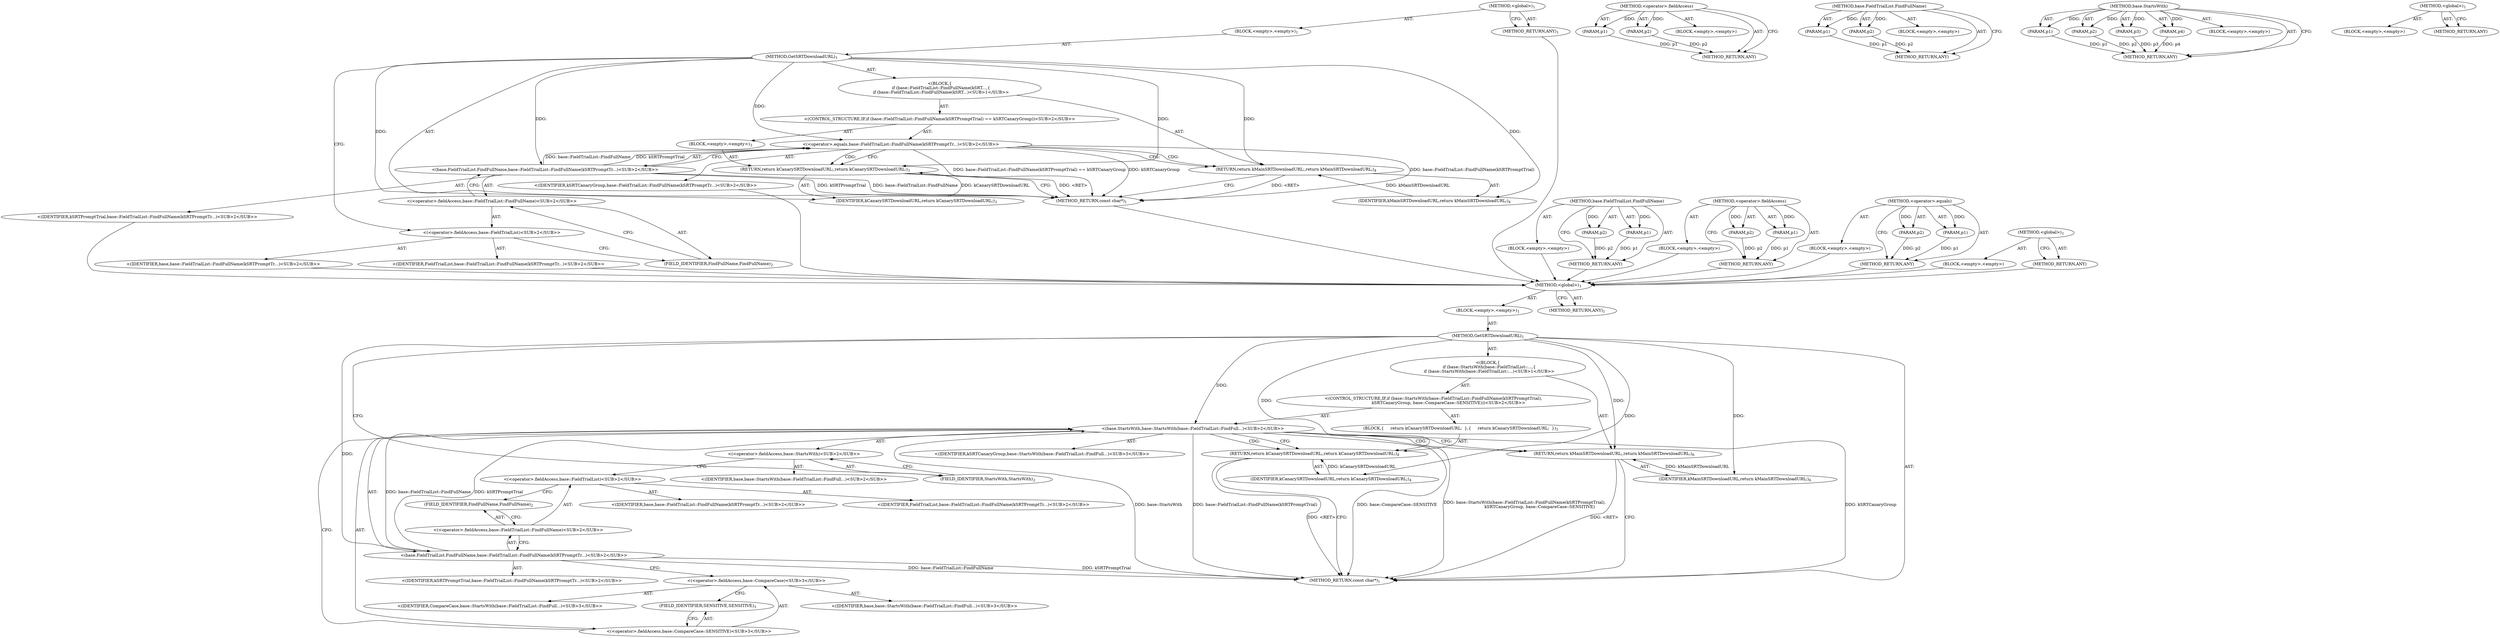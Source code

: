 digraph "&lt;global&gt;" {
vulnerable_6 [label=<(METHOD,&lt;global&gt;)<SUB>1</SUB>>];
vulnerable_7 [label=<(BLOCK,&lt;empty&gt;,&lt;empty&gt;)<SUB>1</SUB>>];
vulnerable_8 [label=<(METHOD,GetSRTDownloadURL)<SUB>1</SUB>>];
vulnerable_9 [label="<(BLOCK,{
  if (base::FieldTrialList::FindFullName(kSRT...,{
  if (base::FieldTrialList::FindFullName(kSRT...)<SUB>1</SUB>>"];
vulnerable_10 [label="<(CONTROL_STRUCTURE,IF,if (base::FieldTrialList::FindFullName(kSRTPromptTrial) == kSRTCanaryGroup))<SUB>2</SUB>>"];
vulnerable_11 [label="<(&lt;operator&gt;.equals,base::FieldTrialList::FindFullName(kSRTPromptTr...)<SUB>2</SUB>>"];
vulnerable_12 [label="<(base.FieldTrialList.FindFullName,base::FieldTrialList::FindFullName(kSRTPromptTr...)<SUB>2</SUB>>"];
vulnerable_13 [label="<(&lt;operator&gt;.fieldAccess,base::FieldTrialList::FindFullName)<SUB>2</SUB>>"];
vulnerable_14 [label="<(&lt;operator&gt;.fieldAccess,base::FieldTrialList)<SUB>2</SUB>>"];
vulnerable_15 [label="<(IDENTIFIER,base,base::FieldTrialList::FindFullName(kSRTPromptTr...)<SUB>2</SUB>>"];
vulnerable_16 [label="<(IDENTIFIER,FieldTrialList,base::FieldTrialList::FindFullName(kSRTPromptTr...)<SUB>2</SUB>>"];
vulnerable_17 [label=<(FIELD_IDENTIFIER,FindFullName,FindFullName)<SUB>2</SUB>>];
vulnerable_18 [label="<(IDENTIFIER,kSRTPromptTrial,base::FieldTrialList::FindFullName(kSRTPromptTr...)<SUB>2</SUB>>"];
vulnerable_19 [label="<(IDENTIFIER,kSRTCanaryGroup,base::FieldTrialList::FindFullName(kSRTPromptTr...)<SUB>2</SUB>>"];
vulnerable_20 [label=<(BLOCK,&lt;empty&gt;,&lt;empty&gt;)<SUB>3</SUB>>];
vulnerable_21 [label=<(RETURN,return kCanarySRTDownloadURL;,return kCanarySRTDownloadURL;)<SUB>3</SUB>>];
vulnerable_22 [label=<(IDENTIFIER,kCanarySRTDownloadURL,return kCanarySRTDownloadURL;)<SUB>3</SUB>>];
vulnerable_23 [label=<(RETURN,return kMainSRTDownloadURL;,return kMainSRTDownloadURL;)<SUB>4</SUB>>];
vulnerable_24 [label=<(IDENTIFIER,kMainSRTDownloadURL,return kMainSRTDownloadURL;)<SUB>4</SUB>>];
vulnerable_25 [label=<(METHOD_RETURN,const char*)<SUB>1</SUB>>];
vulnerable_27 [label=<(METHOD_RETURN,ANY)<SUB>1</SUB>>];
vulnerable_49 [label=<(METHOD,base.FieldTrialList.FindFullName)>];
vulnerable_50 [label=<(PARAM,p1)>];
vulnerable_51 [label=<(PARAM,p2)>];
vulnerable_52 [label=<(BLOCK,&lt;empty&gt;,&lt;empty&gt;)>];
vulnerable_53 [label=<(METHOD_RETURN,ANY)>];
vulnerable_54 [label=<(METHOD,&lt;operator&gt;.fieldAccess)>];
vulnerable_55 [label=<(PARAM,p1)>];
vulnerable_56 [label=<(PARAM,p2)>];
vulnerable_57 [label=<(BLOCK,&lt;empty&gt;,&lt;empty&gt;)>];
vulnerable_58 [label=<(METHOD_RETURN,ANY)>];
vulnerable_44 [label=<(METHOD,&lt;operator&gt;.equals)>];
vulnerable_45 [label=<(PARAM,p1)>];
vulnerable_46 [label=<(PARAM,p2)>];
vulnerable_47 [label=<(BLOCK,&lt;empty&gt;,&lt;empty&gt;)>];
vulnerable_48 [label=<(METHOD_RETURN,ANY)>];
vulnerable_38 [label=<(METHOD,&lt;global&gt;)<SUB>1</SUB>>];
vulnerable_39 [label=<(BLOCK,&lt;empty&gt;,&lt;empty&gt;)>];
vulnerable_40 [label=<(METHOD_RETURN,ANY)>];
fixed_6 [label=<(METHOD,&lt;global&gt;)<SUB>1</SUB>>];
fixed_7 [label=<(BLOCK,&lt;empty&gt;,&lt;empty&gt;)<SUB>1</SUB>>];
fixed_8 [label=<(METHOD,GetSRTDownloadURL)<SUB>1</SUB>>];
fixed_9 [label="<(BLOCK,{
  if (base::StartsWith(base::FieldTrialList::...,{
  if (base::StartsWith(base::FieldTrialList::...)<SUB>1</SUB>>"];
fixed_10 [label="<(CONTROL_STRUCTURE,IF,if (base::StartsWith(base::FieldTrialList::FindFullName(kSRTPromptTrial),
                       kSRTCanaryGroup, base::CompareCase::SENSITIVE)))<SUB>2</SUB>>"];
fixed_11 [label="<(base.StartsWith,base::StartsWith(base::FieldTrialList::FindFull...)<SUB>2</SUB>>"];
fixed_12 [label="<(&lt;operator&gt;.fieldAccess,base::StartsWith)<SUB>2</SUB>>"];
fixed_13 [label="<(IDENTIFIER,base,base::StartsWith(base::FieldTrialList::FindFull...)<SUB>2</SUB>>"];
fixed_14 [label=<(FIELD_IDENTIFIER,StartsWith,StartsWith)<SUB>2</SUB>>];
fixed_15 [label="<(base.FieldTrialList.FindFullName,base::FieldTrialList::FindFullName(kSRTPromptTr...)<SUB>2</SUB>>"];
fixed_16 [label="<(&lt;operator&gt;.fieldAccess,base::FieldTrialList::FindFullName)<SUB>2</SUB>>"];
fixed_17 [label="<(&lt;operator&gt;.fieldAccess,base::FieldTrialList)<SUB>2</SUB>>"];
fixed_18 [label="<(IDENTIFIER,base,base::FieldTrialList::FindFullName(kSRTPromptTr...)<SUB>2</SUB>>"];
fixed_19 [label="<(IDENTIFIER,FieldTrialList,base::FieldTrialList::FindFullName(kSRTPromptTr...)<SUB>2</SUB>>"];
fixed_20 [label=<(FIELD_IDENTIFIER,FindFullName,FindFullName)<SUB>2</SUB>>];
fixed_21 [label="<(IDENTIFIER,kSRTPromptTrial,base::FieldTrialList::FindFullName(kSRTPromptTr...)<SUB>2</SUB>>"];
fixed_22 [label="<(IDENTIFIER,kSRTCanaryGroup,base::StartsWith(base::FieldTrialList::FindFull...)<SUB>3</SUB>>"];
fixed_23 [label="<(&lt;operator&gt;.fieldAccess,base::CompareCase::SENSITIVE)<SUB>3</SUB>>"];
fixed_24 [label="<(&lt;operator&gt;.fieldAccess,base::CompareCase)<SUB>3</SUB>>"];
fixed_25 [label="<(IDENTIFIER,base,base::StartsWith(base::FieldTrialList::FindFull...)<SUB>3</SUB>>"];
fixed_26 [label="<(IDENTIFIER,CompareCase,base::StartsWith(base::FieldTrialList::FindFull...)<SUB>3</SUB>>"];
fixed_27 [label=<(FIELD_IDENTIFIER,SENSITIVE,SENSITIVE)<SUB>3</SUB>>];
fixed_28 [label=<(BLOCK,{
     return kCanarySRTDownloadURL;
  },{
     return kCanarySRTDownloadURL;
  })<SUB>3</SUB>>];
fixed_29 [label=<(RETURN,return kCanarySRTDownloadURL;,return kCanarySRTDownloadURL;)<SUB>4</SUB>>];
fixed_30 [label=<(IDENTIFIER,kCanarySRTDownloadURL,return kCanarySRTDownloadURL;)<SUB>4</SUB>>];
fixed_31 [label=<(RETURN,return kMainSRTDownloadURL;,return kMainSRTDownloadURL;)<SUB>6</SUB>>];
fixed_32 [label=<(IDENTIFIER,kMainSRTDownloadURL,return kMainSRTDownloadURL;)<SUB>6</SUB>>];
fixed_33 [label=<(METHOD_RETURN,const char*)<SUB>1</SUB>>];
fixed_35 [label=<(METHOD_RETURN,ANY)<SUB>1</SUB>>];
fixed_63 [label=<(METHOD,&lt;operator&gt;.fieldAccess)>];
fixed_64 [label=<(PARAM,p1)>];
fixed_65 [label=<(PARAM,p2)>];
fixed_66 [label=<(BLOCK,&lt;empty&gt;,&lt;empty&gt;)>];
fixed_67 [label=<(METHOD_RETURN,ANY)>];
fixed_68 [label=<(METHOD,base.FieldTrialList.FindFullName)>];
fixed_69 [label=<(PARAM,p1)>];
fixed_70 [label=<(PARAM,p2)>];
fixed_71 [label=<(BLOCK,&lt;empty&gt;,&lt;empty&gt;)>];
fixed_72 [label=<(METHOD_RETURN,ANY)>];
fixed_56 [label=<(METHOD,base.StartsWith)>];
fixed_57 [label=<(PARAM,p1)>];
fixed_58 [label=<(PARAM,p2)>];
fixed_59 [label=<(PARAM,p3)>];
fixed_60 [label=<(PARAM,p4)>];
fixed_61 [label=<(BLOCK,&lt;empty&gt;,&lt;empty&gt;)>];
fixed_62 [label=<(METHOD_RETURN,ANY)>];
fixed_50 [label=<(METHOD,&lt;global&gt;)<SUB>1</SUB>>];
fixed_51 [label=<(BLOCK,&lt;empty&gt;,&lt;empty&gt;)>];
fixed_52 [label=<(METHOD_RETURN,ANY)>];
vulnerable_6 -> vulnerable_7  [key=0, label="AST: "];
vulnerable_6 -> vulnerable_27  [key=0, label="AST: "];
vulnerable_6 -> vulnerable_27  [key=1, label="CFG: "];
vulnerable_7 -> vulnerable_8  [key=0, label="AST: "];
vulnerable_8 -> vulnerable_9  [key=0, label="AST: "];
vulnerable_8 -> vulnerable_25  [key=0, label="AST: "];
vulnerable_8 -> vulnerable_14  [key=0, label="CFG: "];
vulnerable_8 -> vulnerable_23  [key=0, label="DDG: "];
vulnerable_8 -> vulnerable_24  [key=0, label="DDG: "];
vulnerable_8 -> vulnerable_11  [key=0, label="DDG: "];
vulnerable_8 -> vulnerable_21  [key=0, label="DDG: "];
vulnerable_8 -> vulnerable_12  [key=0, label="DDG: "];
vulnerable_8 -> vulnerable_22  [key=0, label="DDG: "];
vulnerable_9 -> vulnerable_10  [key=0, label="AST: "];
vulnerable_9 -> vulnerable_23  [key=0, label="AST: "];
vulnerable_10 -> vulnerable_11  [key=0, label="AST: "];
vulnerable_10 -> vulnerable_20  [key=0, label="AST: "];
vulnerable_11 -> vulnerable_12  [key=0, label="AST: "];
vulnerable_11 -> vulnerable_19  [key=0, label="AST: "];
vulnerable_11 -> vulnerable_21  [key=0, label="CFG: "];
vulnerable_11 -> vulnerable_21  [key=1, label="CDG: "];
vulnerable_11 -> vulnerable_23  [key=0, label="CFG: "];
vulnerable_11 -> vulnerable_23  [key=1, label="CDG: "];
vulnerable_11 -> vulnerable_25  [key=0, label="DDG: base::FieldTrialList::FindFullName(kSRTPromptTrial)"];
vulnerable_11 -> vulnerable_25  [key=1, label="DDG: base::FieldTrialList::FindFullName(kSRTPromptTrial) == kSRTCanaryGroup"];
vulnerable_11 -> vulnerable_25  [key=2, label="DDG: kSRTCanaryGroup"];
vulnerable_12 -> vulnerable_13  [key=0, label="AST: "];
vulnerable_12 -> vulnerable_18  [key=0, label="AST: "];
vulnerable_12 -> vulnerable_11  [key=0, label="CFG: "];
vulnerable_12 -> vulnerable_11  [key=1, label="DDG: base::FieldTrialList::FindFullName"];
vulnerable_12 -> vulnerable_11  [key=2, label="DDG: kSRTPromptTrial"];
vulnerable_12 -> vulnerable_25  [key=0, label="DDG: base::FieldTrialList::FindFullName"];
vulnerable_12 -> vulnerable_25  [key=1, label="DDG: kSRTPromptTrial"];
vulnerable_13 -> vulnerable_14  [key=0, label="AST: "];
vulnerable_13 -> vulnerable_17  [key=0, label="AST: "];
vulnerable_13 -> vulnerable_12  [key=0, label="CFG: "];
vulnerable_14 -> vulnerable_15  [key=0, label="AST: "];
vulnerable_14 -> vulnerable_16  [key=0, label="AST: "];
vulnerable_14 -> vulnerable_17  [key=0, label="CFG: "];
vulnerable_15 -> fixed_6  [key=0];
vulnerable_16 -> fixed_6  [key=0];
vulnerable_17 -> vulnerable_13  [key=0, label="CFG: "];
vulnerable_18 -> fixed_6  [key=0];
vulnerable_19 -> fixed_6  [key=0];
vulnerable_20 -> vulnerable_21  [key=0, label="AST: "];
vulnerable_21 -> vulnerable_22  [key=0, label="AST: "];
vulnerable_21 -> vulnerable_25  [key=0, label="CFG: "];
vulnerable_21 -> vulnerable_25  [key=1, label="DDG: &lt;RET&gt;"];
vulnerable_22 -> vulnerable_21  [key=0, label="DDG: kCanarySRTDownloadURL"];
vulnerable_23 -> vulnerable_24  [key=0, label="AST: "];
vulnerable_23 -> vulnerable_25  [key=0, label="CFG: "];
vulnerable_23 -> vulnerable_25  [key=1, label="DDG: &lt;RET&gt;"];
vulnerable_24 -> vulnerable_23  [key=0, label="DDG: kMainSRTDownloadURL"];
vulnerable_25 -> fixed_6  [key=0];
vulnerable_27 -> fixed_6  [key=0];
vulnerable_49 -> vulnerable_50  [key=0, label="AST: "];
vulnerable_49 -> vulnerable_50  [key=1, label="DDG: "];
vulnerable_49 -> vulnerable_52  [key=0, label="AST: "];
vulnerable_49 -> vulnerable_51  [key=0, label="AST: "];
vulnerable_49 -> vulnerable_51  [key=1, label="DDG: "];
vulnerable_49 -> vulnerable_53  [key=0, label="AST: "];
vulnerable_49 -> vulnerable_53  [key=1, label="CFG: "];
vulnerable_50 -> vulnerable_53  [key=0, label="DDG: p1"];
vulnerable_51 -> vulnerable_53  [key=0, label="DDG: p2"];
vulnerable_52 -> fixed_6  [key=0];
vulnerable_53 -> fixed_6  [key=0];
vulnerable_54 -> vulnerable_55  [key=0, label="AST: "];
vulnerable_54 -> vulnerable_55  [key=1, label="DDG: "];
vulnerable_54 -> vulnerable_57  [key=0, label="AST: "];
vulnerable_54 -> vulnerable_56  [key=0, label="AST: "];
vulnerable_54 -> vulnerable_56  [key=1, label="DDG: "];
vulnerable_54 -> vulnerable_58  [key=0, label="AST: "];
vulnerable_54 -> vulnerable_58  [key=1, label="CFG: "];
vulnerable_55 -> vulnerable_58  [key=0, label="DDG: p1"];
vulnerable_56 -> vulnerable_58  [key=0, label="DDG: p2"];
vulnerable_57 -> fixed_6  [key=0];
vulnerable_58 -> fixed_6  [key=0];
vulnerable_44 -> vulnerable_45  [key=0, label="AST: "];
vulnerable_44 -> vulnerable_45  [key=1, label="DDG: "];
vulnerable_44 -> vulnerable_47  [key=0, label="AST: "];
vulnerable_44 -> vulnerable_46  [key=0, label="AST: "];
vulnerable_44 -> vulnerable_46  [key=1, label="DDG: "];
vulnerable_44 -> vulnerable_48  [key=0, label="AST: "];
vulnerable_44 -> vulnerable_48  [key=1, label="CFG: "];
vulnerable_45 -> vulnerable_48  [key=0, label="DDG: p1"];
vulnerable_46 -> vulnerable_48  [key=0, label="DDG: p2"];
vulnerable_47 -> fixed_6  [key=0];
vulnerable_48 -> fixed_6  [key=0];
vulnerable_38 -> vulnerable_39  [key=0, label="AST: "];
vulnerable_38 -> vulnerable_40  [key=0, label="AST: "];
vulnerable_38 -> vulnerable_40  [key=1, label="CFG: "];
vulnerable_39 -> fixed_6  [key=0];
vulnerable_40 -> fixed_6  [key=0];
fixed_6 -> fixed_7  [key=0, label="AST: "];
fixed_6 -> fixed_35  [key=0, label="AST: "];
fixed_6 -> fixed_35  [key=1, label="CFG: "];
fixed_7 -> fixed_8  [key=0, label="AST: "];
fixed_8 -> fixed_9  [key=0, label="AST: "];
fixed_8 -> fixed_33  [key=0, label="AST: "];
fixed_8 -> fixed_14  [key=0, label="CFG: "];
fixed_8 -> fixed_31  [key=0, label="DDG: "];
fixed_8 -> fixed_32  [key=0, label="DDG: "];
fixed_8 -> fixed_11  [key=0, label="DDG: "];
fixed_8 -> fixed_29  [key=0, label="DDG: "];
fixed_8 -> fixed_15  [key=0, label="DDG: "];
fixed_8 -> fixed_30  [key=0, label="DDG: "];
fixed_9 -> fixed_10  [key=0, label="AST: "];
fixed_9 -> fixed_31  [key=0, label="AST: "];
fixed_10 -> fixed_11  [key=0, label="AST: "];
fixed_10 -> fixed_28  [key=0, label="AST: "];
fixed_11 -> fixed_12  [key=0, label="AST: "];
fixed_11 -> fixed_15  [key=0, label="AST: "];
fixed_11 -> fixed_22  [key=0, label="AST: "];
fixed_11 -> fixed_23  [key=0, label="AST: "];
fixed_11 -> fixed_29  [key=0, label="CFG: "];
fixed_11 -> fixed_29  [key=1, label="CDG: "];
fixed_11 -> fixed_31  [key=0, label="CFG: "];
fixed_11 -> fixed_31  [key=1, label="CDG: "];
fixed_11 -> fixed_33  [key=0, label="DDG: base::StartsWith"];
fixed_11 -> fixed_33  [key=1, label="DDG: base::FieldTrialList::FindFullName(kSRTPromptTrial)"];
fixed_11 -> fixed_33  [key=2, label="DDG: base::CompareCase::SENSITIVE"];
fixed_11 -> fixed_33  [key=3, label="DDG: base::StartsWith(base::FieldTrialList::FindFullName(kSRTPromptTrial),
                       kSRTCanaryGroup, base::CompareCase::SENSITIVE)"];
fixed_11 -> fixed_33  [key=4, label="DDG: kSRTCanaryGroup"];
fixed_12 -> fixed_13  [key=0, label="AST: "];
fixed_12 -> fixed_14  [key=0, label="AST: "];
fixed_12 -> fixed_17  [key=0, label="CFG: "];
fixed_14 -> fixed_12  [key=0, label="CFG: "];
fixed_15 -> fixed_16  [key=0, label="AST: "];
fixed_15 -> fixed_21  [key=0, label="AST: "];
fixed_15 -> fixed_24  [key=0, label="CFG: "];
fixed_15 -> fixed_33  [key=0, label="DDG: base::FieldTrialList::FindFullName"];
fixed_15 -> fixed_33  [key=1, label="DDG: kSRTPromptTrial"];
fixed_15 -> fixed_11  [key=0, label="DDG: base::FieldTrialList::FindFullName"];
fixed_15 -> fixed_11  [key=1, label="DDG: kSRTPromptTrial"];
fixed_16 -> fixed_17  [key=0, label="AST: "];
fixed_16 -> fixed_20  [key=0, label="AST: "];
fixed_16 -> fixed_15  [key=0, label="CFG: "];
fixed_17 -> fixed_18  [key=0, label="AST: "];
fixed_17 -> fixed_19  [key=0, label="AST: "];
fixed_17 -> fixed_20  [key=0, label="CFG: "];
fixed_20 -> fixed_16  [key=0, label="CFG: "];
fixed_23 -> fixed_24  [key=0, label="AST: "];
fixed_23 -> fixed_27  [key=0, label="AST: "];
fixed_23 -> fixed_11  [key=0, label="CFG: "];
fixed_24 -> fixed_25  [key=0, label="AST: "];
fixed_24 -> fixed_26  [key=0, label="AST: "];
fixed_24 -> fixed_27  [key=0, label="CFG: "];
fixed_27 -> fixed_23  [key=0, label="CFG: "];
fixed_28 -> fixed_29  [key=0, label="AST: "];
fixed_29 -> fixed_30  [key=0, label="AST: "];
fixed_29 -> fixed_33  [key=0, label="CFG: "];
fixed_29 -> fixed_33  [key=1, label="DDG: &lt;RET&gt;"];
fixed_30 -> fixed_29  [key=0, label="DDG: kCanarySRTDownloadURL"];
fixed_31 -> fixed_32  [key=0, label="AST: "];
fixed_31 -> fixed_33  [key=0, label="CFG: "];
fixed_31 -> fixed_33  [key=1, label="DDG: &lt;RET&gt;"];
fixed_32 -> fixed_31  [key=0, label="DDG: kMainSRTDownloadURL"];
fixed_63 -> fixed_64  [key=0, label="AST: "];
fixed_63 -> fixed_64  [key=1, label="DDG: "];
fixed_63 -> fixed_66  [key=0, label="AST: "];
fixed_63 -> fixed_65  [key=0, label="AST: "];
fixed_63 -> fixed_65  [key=1, label="DDG: "];
fixed_63 -> fixed_67  [key=0, label="AST: "];
fixed_63 -> fixed_67  [key=1, label="CFG: "];
fixed_64 -> fixed_67  [key=0, label="DDG: p1"];
fixed_65 -> fixed_67  [key=0, label="DDG: p2"];
fixed_68 -> fixed_69  [key=0, label="AST: "];
fixed_68 -> fixed_69  [key=1, label="DDG: "];
fixed_68 -> fixed_71  [key=0, label="AST: "];
fixed_68 -> fixed_70  [key=0, label="AST: "];
fixed_68 -> fixed_70  [key=1, label="DDG: "];
fixed_68 -> fixed_72  [key=0, label="AST: "];
fixed_68 -> fixed_72  [key=1, label="CFG: "];
fixed_69 -> fixed_72  [key=0, label="DDG: p1"];
fixed_70 -> fixed_72  [key=0, label="DDG: p2"];
fixed_56 -> fixed_57  [key=0, label="AST: "];
fixed_56 -> fixed_57  [key=1, label="DDG: "];
fixed_56 -> fixed_61  [key=0, label="AST: "];
fixed_56 -> fixed_58  [key=0, label="AST: "];
fixed_56 -> fixed_58  [key=1, label="DDG: "];
fixed_56 -> fixed_62  [key=0, label="AST: "];
fixed_56 -> fixed_62  [key=1, label="CFG: "];
fixed_56 -> fixed_59  [key=0, label="AST: "];
fixed_56 -> fixed_59  [key=1, label="DDG: "];
fixed_56 -> fixed_60  [key=0, label="AST: "];
fixed_56 -> fixed_60  [key=1, label="DDG: "];
fixed_57 -> fixed_62  [key=0, label="DDG: p1"];
fixed_58 -> fixed_62  [key=0, label="DDG: p2"];
fixed_59 -> fixed_62  [key=0, label="DDG: p3"];
fixed_60 -> fixed_62  [key=0, label="DDG: p4"];
fixed_50 -> fixed_51  [key=0, label="AST: "];
fixed_50 -> fixed_52  [key=0, label="AST: "];
fixed_50 -> fixed_52  [key=1, label="CFG: "];
}
